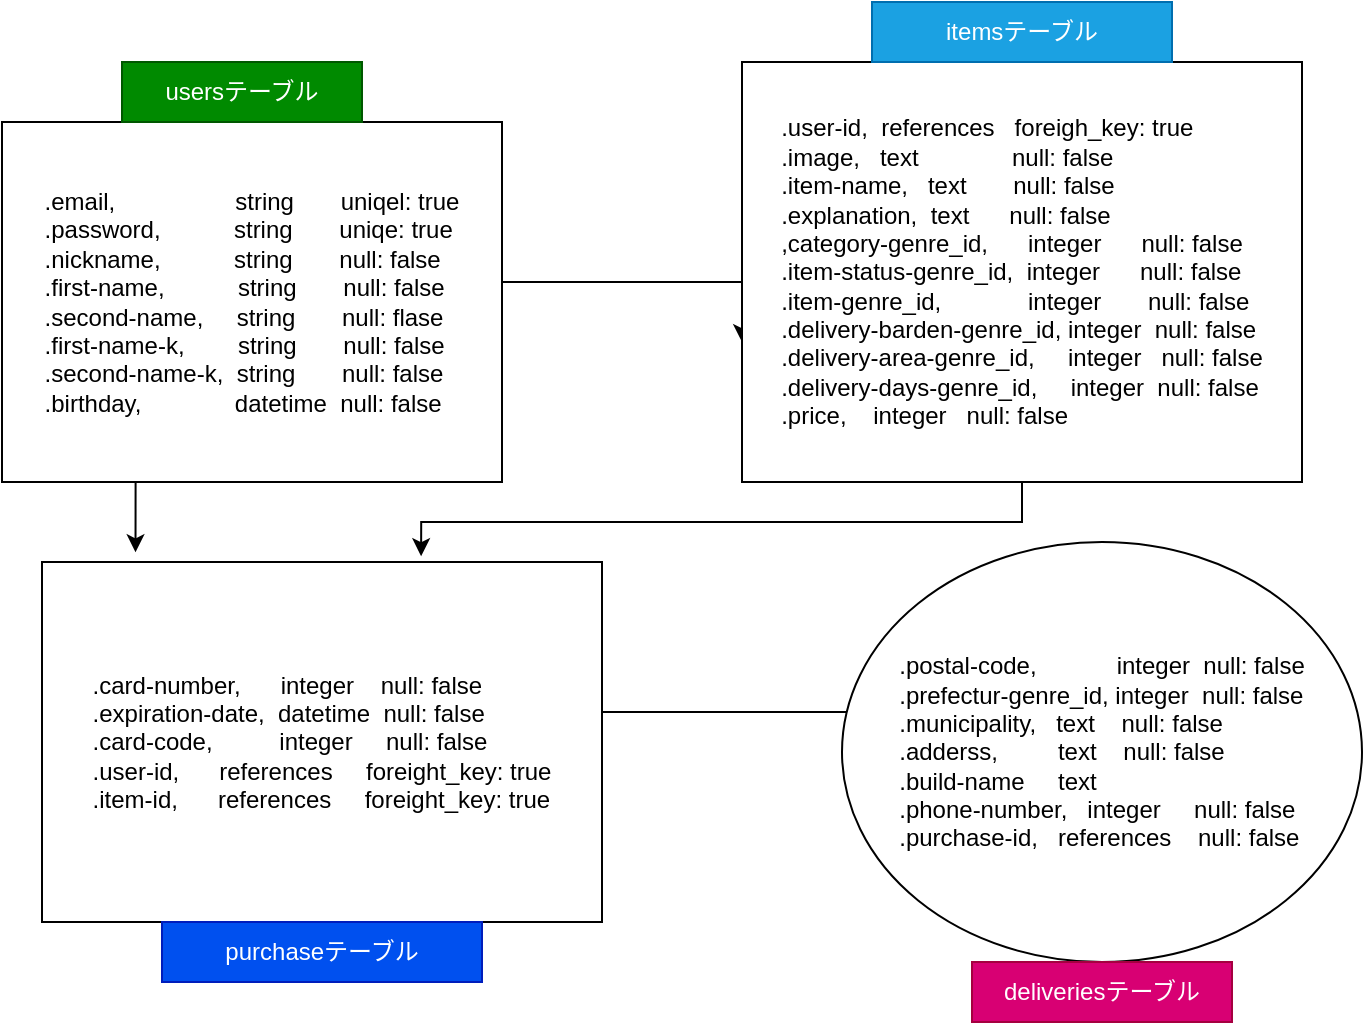 <mxfile version="13.6.5">
    <diagram id="msNh9O59yqlkpNwDB-hI" name="ページ1">
        <mxGraphModel dx="726" dy="527" grid="1" gridSize="10" guides="1" tooltips="1" connect="1" arrows="1" fold="1" page="1" pageScale="1" pageWidth="827" pageHeight="1169" math="0" shadow="0">
            <root>
                <mxCell id="0"/>
                <mxCell id="1" parent="0"/>
                <mxCell id="10" style="edgeStyle=orthogonalEdgeStyle;rounded=0;orthogonalLoop=1;jettySize=auto;html=1;exitX=1;exitY=0.5;exitDx=0;exitDy=0;entryX=0;entryY=0.667;entryDx=0;entryDy=0;entryPerimeter=0;" parent="1" source="2" target="3" edge="1">
                    <mxGeometry relative="1" as="geometry">
                        <Array as="points">
                            <mxPoint x="270" y="200"/>
                        </Array>
                    </mxGeometry>
                </mxCell>
                <mxCell id="18" style="edgeStyle=orthogonalEdgeStyle;rounded=0;orthogonalLoop=1;jettySize=auto;html=1;exitX=0.25;exitY=1;exitDx=0;exitDy=0;entryX=0.167;entryY=-0.027;entryDx=0;entryDy=0;entryPerimeter=0;" parent="1" source="2" target="4" edge="1">
                    <mxGeometry relative="1" as="geometry"/>
                </mxCell>
                <mxCell id="2" value="&lt;div style=&quot;text-align: justify&quot;&gt;.email,&amp;nbsp; &amp;nbsp; &amp;nbsp; &amp;nbsp; &amp;nbsp; &amp;nbsp; &amp;nbsp; &amp;nbsp; &amp;nbsp; string&amp;nbsp; &amp;nbsp; &amp;nbsp; &amp;nbsp;uniqel: true&lt;/div&gt;&lt;div style=&quot;text-align: justify&quot;&gt;&lt;span&gt;.password,&amp;nbsp; &amp;nbsp; &amp;nbsp; &amp;nbsp; &amp;nbsp; &amp;nbsp;string&amp;nbsp; &amp;nbsp; &amp;nbsp; &amp;nbsp;uniqe: true&lt;/span&gt;&lt;/div&gt;&lt;div style=&quot;text-align: justify&quot;&gt;&lt;span&gt;.nickname,&amp;nbsp; &amp;nbsp; &amp;nbsp; &amp;nbsp; &amp;nbsp; &amp;nbsp;string&amp;nbsp; &amp;nbsp; &amp;nbsp; &amp;nbsp;null: false&amp;nbsp;&lt;/span&gt;&lt;/div&gt;&lt;div style=&quot;text-align: justify&quot;&gt;&lt;span&gt;.first-name,&amp;nbsp; &amp;nbsp; &amp;nbsp; &amp;nbsp; &amp;nbsp; &amp;nbsp;string&amp;nbsp; &amp;nbsp; &amp;nbsp; &amp;nbsp;null: false&lt;/span&gt;&lt;/div&gt;&lt;div style=&quot;text-align: justify&quot;&gt;&lt;span&gt;.second-name,&amp;nbsp; &amp;nbsp; &amp;nbsp;string&amp;nbsp; &amp;nbsp; &amp;nbsp; &amp;nbsp;null: flase&lt;/span&gt;&lt;/div&gt;&lt;div style=&quot;text-align: justify&quot;&gt;&lt;span&gt;.first-name-k,&amp;nbsp; &amp;nbsp; &amp;nbsp; &amp;nbsp; string&amp;nbsp; &amp;nbsp; &amp;nbsp; &amp;nbsp;null: false&lt;/span&gt;&lt;/div&gt;&lt;div style=&quot;text-align: justify&quot;&gt;&lt;span&gt;.second-name-k,&amp;nbsp; string&amp;nbsp; &amp;nbsp; &amp;nbsp; &amp;nbsp;null: false&lt;/span&gt;&lt;/div&gt;&lt;div style=&quot;text-align: justify&quot;&gt;&lt;span&gt;.birthday,&amp;nbsp; &amp;nbsp; &amp;nbsp; &amp;nbsp; &amp;nbsp; &amp;nbsp; &amp;nbsp; datetime&amp;nbsp; null: false&lt;/span&gt;&lt;/div&gt;" style="whiteSpace=wrap;html=1;align=center;" parent="1" vertex="1">
                    <mxGeometry x="20" y="120" width="250" height="180" as="geometry"/>
                </mxCell>
                <mxCell id="19" style="edgeStyle=orthogonalEdgeStyle;rounded=0;orthogonalLoop=1;jettySize=auto;html=1;exitX=0.5;exitY=1;exitDx=0;exitDy=0;entryX=0.677;entryY=-0.016;entryDx=0;entryDy=0;entryPerimeter=0;" parent="1" source="3" target="4" edge="1">
                    <mxGeometry relative="1" as="geometry"/>
                </mxCell>
                <mxCell id="3" value="&lt;blockquote style=&quot;margin: 0 0 0 40px ; border: none ; padding: 0px&quot;&gt;&lt;/blockquote&gt;&lt;span&gt;&lt;div style=&quot;text-align: justify&quot;&gt;&lt;span&gt;.user-id,&amp;nbsp; references&amp;nbsp; &amp;nbsp;foreigh_key: true&lt;/span&gt;&lt;/div&gt;&lt;/span&gt;&lt;blockquote style=&quot;margin: 0 0 0 40px ; border: none ; padding: 0px&quot;&gt;&lt;/blockquote&gt;&lt;span&gt;&lt;div style=&quot;text-align: justify&quot;&gt;&lt;span&gt;.image,&amp;nbsp; &amp;nbsp;text&amp;nbsp; &amp;nbsp; &amp;nbsp; &amp;nbsp; &amp;nbsp; &amp;nbsp; &amp;nbsp; null: false&lt;/span&gt;&lt;/div&gt;&lt;/span&gt;&lt;blockquote style=&quot;margin: 0 0 0 40px ; border: none ; padding: 0px&quot;&gt;&lt;/blockquote&gt;&lt;span&gt;&lt;div style=&quot;text-align: justify&quot;&gt;&lt;span&gt;.item-name,&amp;nbsp; &amp;nbsp;text&amp;nbsp; &amp;nbsp; &amp;nbsp; &amp;nbsp;null: false&lt;/span&gt;&lt;/div&gt;&lt;/span&gt;&lt;blockquote style=&quot;margin: 0 0 0 40px ; border: none ; padding: 0px&quot;&gt;&lt;/blockquote&gt;&lt;span&gt;&lt;div style=&quot;text-align: justify&quot;&gt;&lt;span&gt;.explanation,&amp;nbsp; text&amp;nbsp; &amp;nbsp; &amp;nbsp; null: false&lt;/span&gt;&lt;/div&gt;&lt;/span&gt;&lt;blockquote style=&quot;margin: 0 0 0 40px ; border: none ; padding: 0px&quot;&gt;&lt;/blockquote&gt;&lt;span&gt;&lt;div style=&quot;text-align: justify&quot;&gt;&lt;span&gt;,category-genre_id,&amp;nbsp; &amp;nbsp; &amp;nbsp; integer&amp;nbsp; &amp;nbsp; &amp;nbsp; null: false&lt;/span&gt;&lt;/div&gt;&lt;/span&gt;&lt;blockquote style=&quot;margin: 0 0 0 40px ; border: none ; padding: 0px&quot;&gt;&lt;/blockquote&gt;&lt;span&gt;&lt;div style=&quot;text-align: justify&quot;&gt;&lt;span&gt;.item-status-genre_id,&amp;nbsp; integer&amp;nbsp; &amp;nbsp; &amp;nbsp; null: false&lt;/span&gt;&lt;/div&gt;&lt;/span&gt;&lt;blockquote style=&quot;margin: 0 0 0 40px ; border: none ; padding: 0px&quot;&gt;&lt;/blockquote&gt;&lt;span&gt;&lt;div style=&quot;text-align: justify&quot;&gt;&lt;span&gt;.item-genre_id,&amp;nbsp; &amp;nbsp; &amp;nbsp; &amp;nbsp; &amp;nbsp; &amp;nbsp; &amp;nbsp;integer&amp;nbsp; &amp;nbsp; &amp;nbsp; &amp;nbsp;null: false&lt;/span&gt;&lt;/div&gt;&lt;/span&gt;&lt;blockquote style=&quot;margin: 0 0 0 40px ; border: none ; padding: 0px&quot;&gt;&lt;/blockquote&gt;&lt;span&gt;&lt;div style=&quot;text-align: justify&quot;&gt;&lt;span&gt;.delivery-barden-genre_id, integer&amp;nbsp; null: false&lt;/span&gt;&lt;/div&gt;&lt;/span&gt;&lt;blockquote style=&quot;margin: 0 0 0 40px ; border: none ; padding: 0px&quot;&gt;&lt;/blockquote&gt;&lt;span&gt;&lt;div style=&quot;text-align: justify&quot;&gt;&lt;span&gt;.delivery-area-genre_id,&amp;nbsp; &amp;nbsp; &amp;nbsp;integer&amp;nbsp; &amp;nbsp;null: false&lt;/span&gt;&lt;/div&gt;&lt;/span&gt;&lt;blockquote style=&quot;margin: 0 0 0 40px ; border: none ; padding: 0px&quot;&gt;&lt;/blockquote&gt;&lt;span&gt;&lt;div style=&quot;text-align: justify&quot;&gt;&lt;span&gt;.delivery-days-genre_id,&amp;nbsp; &amp;nbsp; &amp;nbsp;integer&amp;nbsp; null: false&lt;/span&gt;&lt;/div&gt;&lt;/span&gt;&lt;span&gt;&lt;div style=&quot;text-align: justify&quot;&gt;&lt;span&gt;.price,&amp;nbsp; &amp;nbsp; integer&amp;nbsp; &amp;nbsp;null: false&lt;/span&gt;&lt;/div&gt;&lt;/span&gt;" style="whiteSpace=wrap;html=1;" parent="1" vertex="1">
                    <mxGeometry x="390" y="90" width="280" height="210" as="geometry"/>
                </mxCell>
                <mxCell id="8" style="edgeStyle=orthogonalEdgeStyle;rounded=0;orthogonalLoop=1;jettySize=auto;html=1;exitX=1;exitY=0.5;exitDx=0;exitDy=0;entryX=0;entryY=0.5;entryDx=0;entryDy=0;" parent="1" source="4" target="5" edge="1">
                    <mxGeometry relative="1" as="geometry">
                        <Array as="points">
                            <mxPoint x="450" y="415"/>
                        </Array>
                    </mxGeometry>
                </mxCell>
                <mxCell id="4" value="&lt;div style=&quot;text-align: justify&quot;&gt;&lt;span&gt;.card-number,&amp;nbsp; &amp;nbsp; &amp;nbsp; integer&amp;nbsp; &amp;nbsp; null: false&lt;/span&gt;&lt;/div&gt;&lt;div style=&quot;text-align: justify&quot;&gt;&lt;span&gt;.expiration-date,&amp;nbsp; datetime&amp;nbsp; null: false&lt;/span&gt;&lt;/div&gt;&lt;div style=&quot;text-align: justify&quot;&gt;&lt;span&gt;.card-code,&amp;nbsp; &amp;nbsp; &amp;nbsp; &amp;nbsp; &amp;nbsp; integer&amp;nbsp; &amp;nbsp; &amp;nbsp;null: false&lt;/span&gt;&lt;/div&gt;&lt;div style=&quot;text-align: justify&quot;&gt;&lt;span&gt;.user-id,&amp;nbsp; &amp;nbsp; &amp;nbsp; references&amp;nbsp; &amp;nbsp; &amp;nbsp;foreight_key: true&lt;/span&gt;&lt;/div&gt;&lt;div style=&quot;text-align: justify&quot;&gt;&lt;span&gt;.item-id,&amp;nbsp; &amp;nbsp; &amp;nbsp; references&amp;nbsp; &amp;nbsp; &amp;nbsp;foreight_key: true&lt;/span&gt;&lt;/div&gt;" style="whiteSpace=wrap;html=1;" parent="1" vertex="1">
                    <mxGeometry x="40" y="340" width="280" height="180" as="geometry"/>
                </mxCell>
                <mxCell id="5" value="&lt;div style=&quot;text-align: justify&quot;&gt;&lt;span&gt;.postal-code,&amp;nbsp; &amp;nbsp; &amp;nbsp; &amp;nbsp; &amp;nbsp; &amp;nbsp; integer&amp;nbsp; null: false&lt;/span&gt;&lt;/div&gt;&lt;div style=&quot;text-align: justify&quot;&gt;&lt;span&gt;.prefectur-genre_id, integer&amp;nbsp; null: false&lt;/span&gt;&lt;/div&gt;&lt;div style=&quot;text-align: justify&quot;&gt;&lt;span&gt;.municipality,&amp;nbsp; &amp;nbsp;text&amp;nbsp; &amp;nbsp; null: false&lt;/span&gt;&lt;/div&gt;&lt;div style=&quot;text-align: justify&quot;&gt;&lt;span&gt;.adderss,&amp;nbsp; &amp;nbsp; &amp;nbsp; &amp;nbsp; &amp;nbsp;text&amp;nbsp; &amp;nbsp; null: false&lt;/span&gt;&lt;/div&gt;&lt;div style=&quot;text-align: justify&quot;&gt;&lt;span&gt;.build-name&amp;nbsp; &amp;nbsp; &amp;nbsp;text&lt;/span&gt;&lt;/div&gt;&lt;div style=&quot;text-align: justify&quot;&gt;&lt;span&gt;.phone-number,&amp;nbsp; &amp;nbsp;integer&amp;nbsp; &amp;nbsp; &amp;nbsp;null: false&lt;/span&gt;&lt;/div&gt;&lt;div style=&quot;text-align: justify&quot;&gt;&lt;span&gt;.purchase-id,&amp;nbsp; &amp;nbsp;references&amp;nbsp; &amp;nbsp; null: false&lt;/span&gt;&lt;/div&gt;" style="ellipse;whiteSpace=wrap;html=1;" parent="1" vertex="1">
                    <mxGeometry x="440" y="330" width="260" height="210" as="geometry"/>
                </mxCell>
                <mxCell id="11" value="usersテーブル" style="whiteSpace=wrap;html=1;fillColor=#008a00;strokeColor=#005700;fontColor=#ffffff;" parent="1" vertex="1">
                    <mxGeometry x="80" y="90" width="120" height="30" as="geometry"/>
                </mxCell>
                <mxCell id="12" value="itemsテーブル" style="whiteSpace=wrap;html=1;fillColor=#1ba1e2;strokeColor=#006EAF;fontColor=#ffffff;" parent="1" vertex="1">
                    <mxGeometry x="455" y="60" width="150" height="30" as="geometry"/>
                </mxCell>
                <mxCell id="13" value="purchaseテーブル" style="whiteSpace=wrap;html=1;fillColor=#0050ef;strokeColor=#001DBC;fontColor=#ffffff;" parent="1" vertex="1">
                    <mxGeometry x="100" y="520" width="160" height="30" as="geometry"/>
                </mxCell>
                <mxCell id="14" value="deliveriesテーブル" style="whiteSpace=wrap;html=1;fillColor=#d80073;strokeColor=#A50040;fontColor=#ffffff;" parent="1" vertex="1">
                    <mxGeometry x="505" y="540" width="130" height="30" as="geometry"/>
                </mxCell>
            </root>
        </mxGraphModel>
    </diagram>
</mxfile>